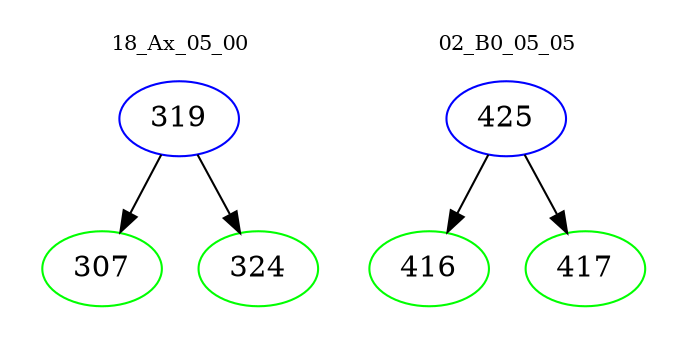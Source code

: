 digraph{
subgraph cluster_0 {
color = white
label = "18_Ax_05_00";
fontsize=10;
T0_319 [label="319", color="blue"]
T0_319 -> T0_307 [color="black"]
T0_307 [label="307", color="green"]
T0_319 -> T0_324 [color="black"]
T0_324 [label="324", color="green"]
}
subgraph cluster_1 {
color = white
label = "02_B0_05_05";
fontsize=10;
T1_425 [label="425", color="blue"]
T1_425 -> T1_416 [color="black"]
T1_416 [label="416", color="green"]
T1_425 -> T1_417 [color="black"]
T1_417 [label="417", color="green"]
}
}
